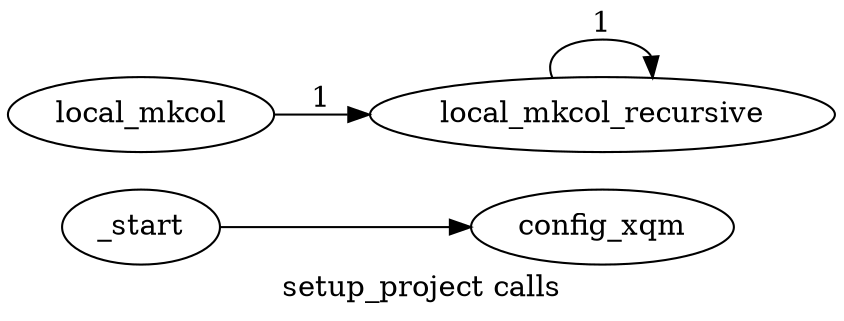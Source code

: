  /* dot -osetup_project_calls.png -Tpng setup_project_calls.dot */ 
digraph setup_project_calls {
label="setup_project calls";
rankdir=LR;
_start -> config_xqm ;
local_mkcol_recursive -> local_mkcol_recursive [label= 1 ];
local_mkcol -> local_mkcol_recursive [label= 1 ];
}
